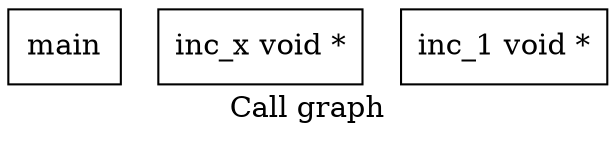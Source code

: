 digraph "Call graph" {
    label="Call graph"

    Node0x55e1f49429b0 [shape=record,label="{main  }"];
    Node0x55e1f4942890 [shape=record,label="{inc_x  void *  }"];
    Node0x55e1f493f360 [shape=record,label="{inc_1  void *  }"];
}
